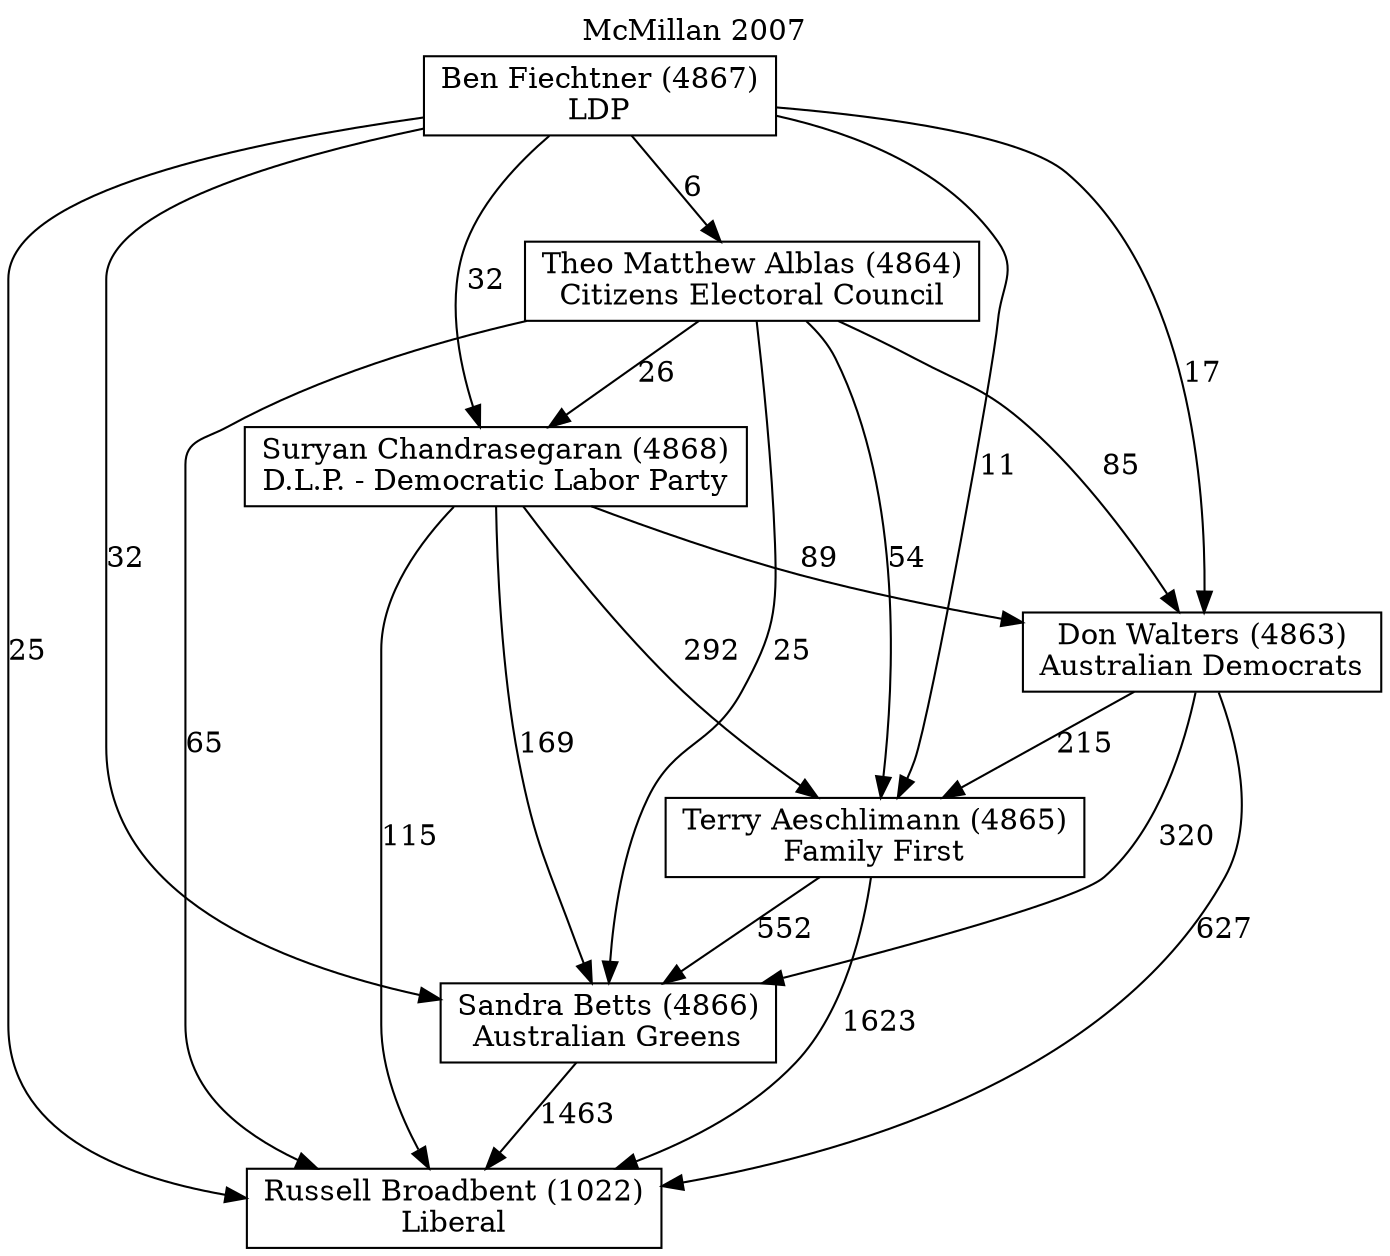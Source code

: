 // House preference flow
digraph "Russell Broadbent (1022)_McMillan_2007" {
	graph [label="McMillan 2007" labelloc=t mclimit=10]
	node [shape=box]
	"Russell Broadbent (1022)" [label="Russell Broadbent (1022)
Liberal"]
	"Sandra Betts (4866)" [label="Sandra Betts (4866)
Australian Greens"]
	"Terry Aeschlimann (4865)" [label="Terry Aeschlimann (4865)
Family First"]
	"Don Walters (4863)" [label="Don Walters (4863)
Australian Democrats"]
	"Suryan Chandrasegaran (4868)" [label="Suryan Chandrasegaran (4868)
D.L.P. - Democratic Labor Party"]
	"Theo Matthew Alblas (4864)" [label="Theo Matthew Alblas (4864)
Citizens Electoral Council"]
	"Ben Fiechtner (4867)" [label="Ben Fiechtner (4867)
LDP"]
	"Sandra Betts (4866)" -> "Russell Broadbent (1022)" [label=1463]
	"Terry Aeschlimann (4865)" -> "Sandra Betts (4866)" [label=552]
	"Don Walters (4863)" -> "Terry Aeschlimann (4865)" [label=215]
	"Suryan Chandrasegaran (4868)" -> "Don Walters (4863)" [label=89]
	"Theo Matthew Alblas (4864)" -> "Suryan Chandrasegaran (4868)" [label=26]
	"Ben Fiechtner (4867)" -> "Theo Matthew Alblas (4864)" [label=6]
	"Terry Aeschlimann (4865)" -> "Russell Broadbent (1022)" [label=1623]
	"Don Walters (4863)" -> "Russell Broadbent (1022)" [label=627]
	"Suryan Chandrasegaran (4868)" -> "Russell Broadbent (1022)" [label=115]
	"Theo Matthew Alblas (4864)" -> "Russell Broadbent (1022)" [label=65]
	"Ben Fiechtner (4867)" -> "Russell Broadbent (1022)" [label=25]
	"Ben Fiechtner (4867)" -> "Suryan Chandrasegaran (4868)" [label=32]
	"Theo Matthew Alblas (4864)" -> "Don Walters (4863)" [label=85]
	"Ben Fiechtner (4867)" -> "Don Walters (4863)" [label=17]
	"Suryan Chandrasegaran (4868)" -> "Terry Aeschlimann (4865)" [label=292]
	"Theo Matthew Alblas (4864)" -> "Terry Aeschlimann (4865)" [label=54]
	"Ben Fiechtner (4867)" -> "Terry Aeschlimann (4865)" [label=11]
	"Don Walters (4863)" -> "Sandra Betts (4866)" [label=320]
	"Suryan Chandrasegaran (4868)" -> "Sandra Betts (4866)" [label=169]
	"Theo Matthew Alblas (4864)" -> "Sandra Betts (4866)" [label=25]
	"Ben Fiechtner (4867)" -> "Sandra Betts (4866)" [label=32]
}
